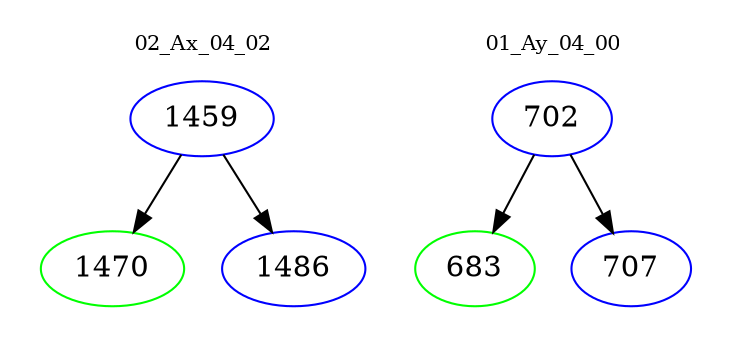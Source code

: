 digraph{
subgraph cluster_0 {
color = white
label = "02_Ax_04_02";
fontsize=10;
T0_1459 [label="1459", color="blue"]
T0_1459 -> T0_1470 [color="black"]
T0_1470 [label="1470", color="green"]
T0_1459 -> T0_1486 [color="black"]
T0_1486 [label="1486", color="blue"]
}
subgraph cluster_1 {
color = white
label = "01_Ay_04_00";
fontsize=10;
T1_702 [label="702", color="blue"]
T1_702 -> T1_683 [color="black"]
T1_683 [label="683", color="green"]
T1_702 -> T1_707 [color="black"]
T1_707 [label="707", color="blue"]
}
}
